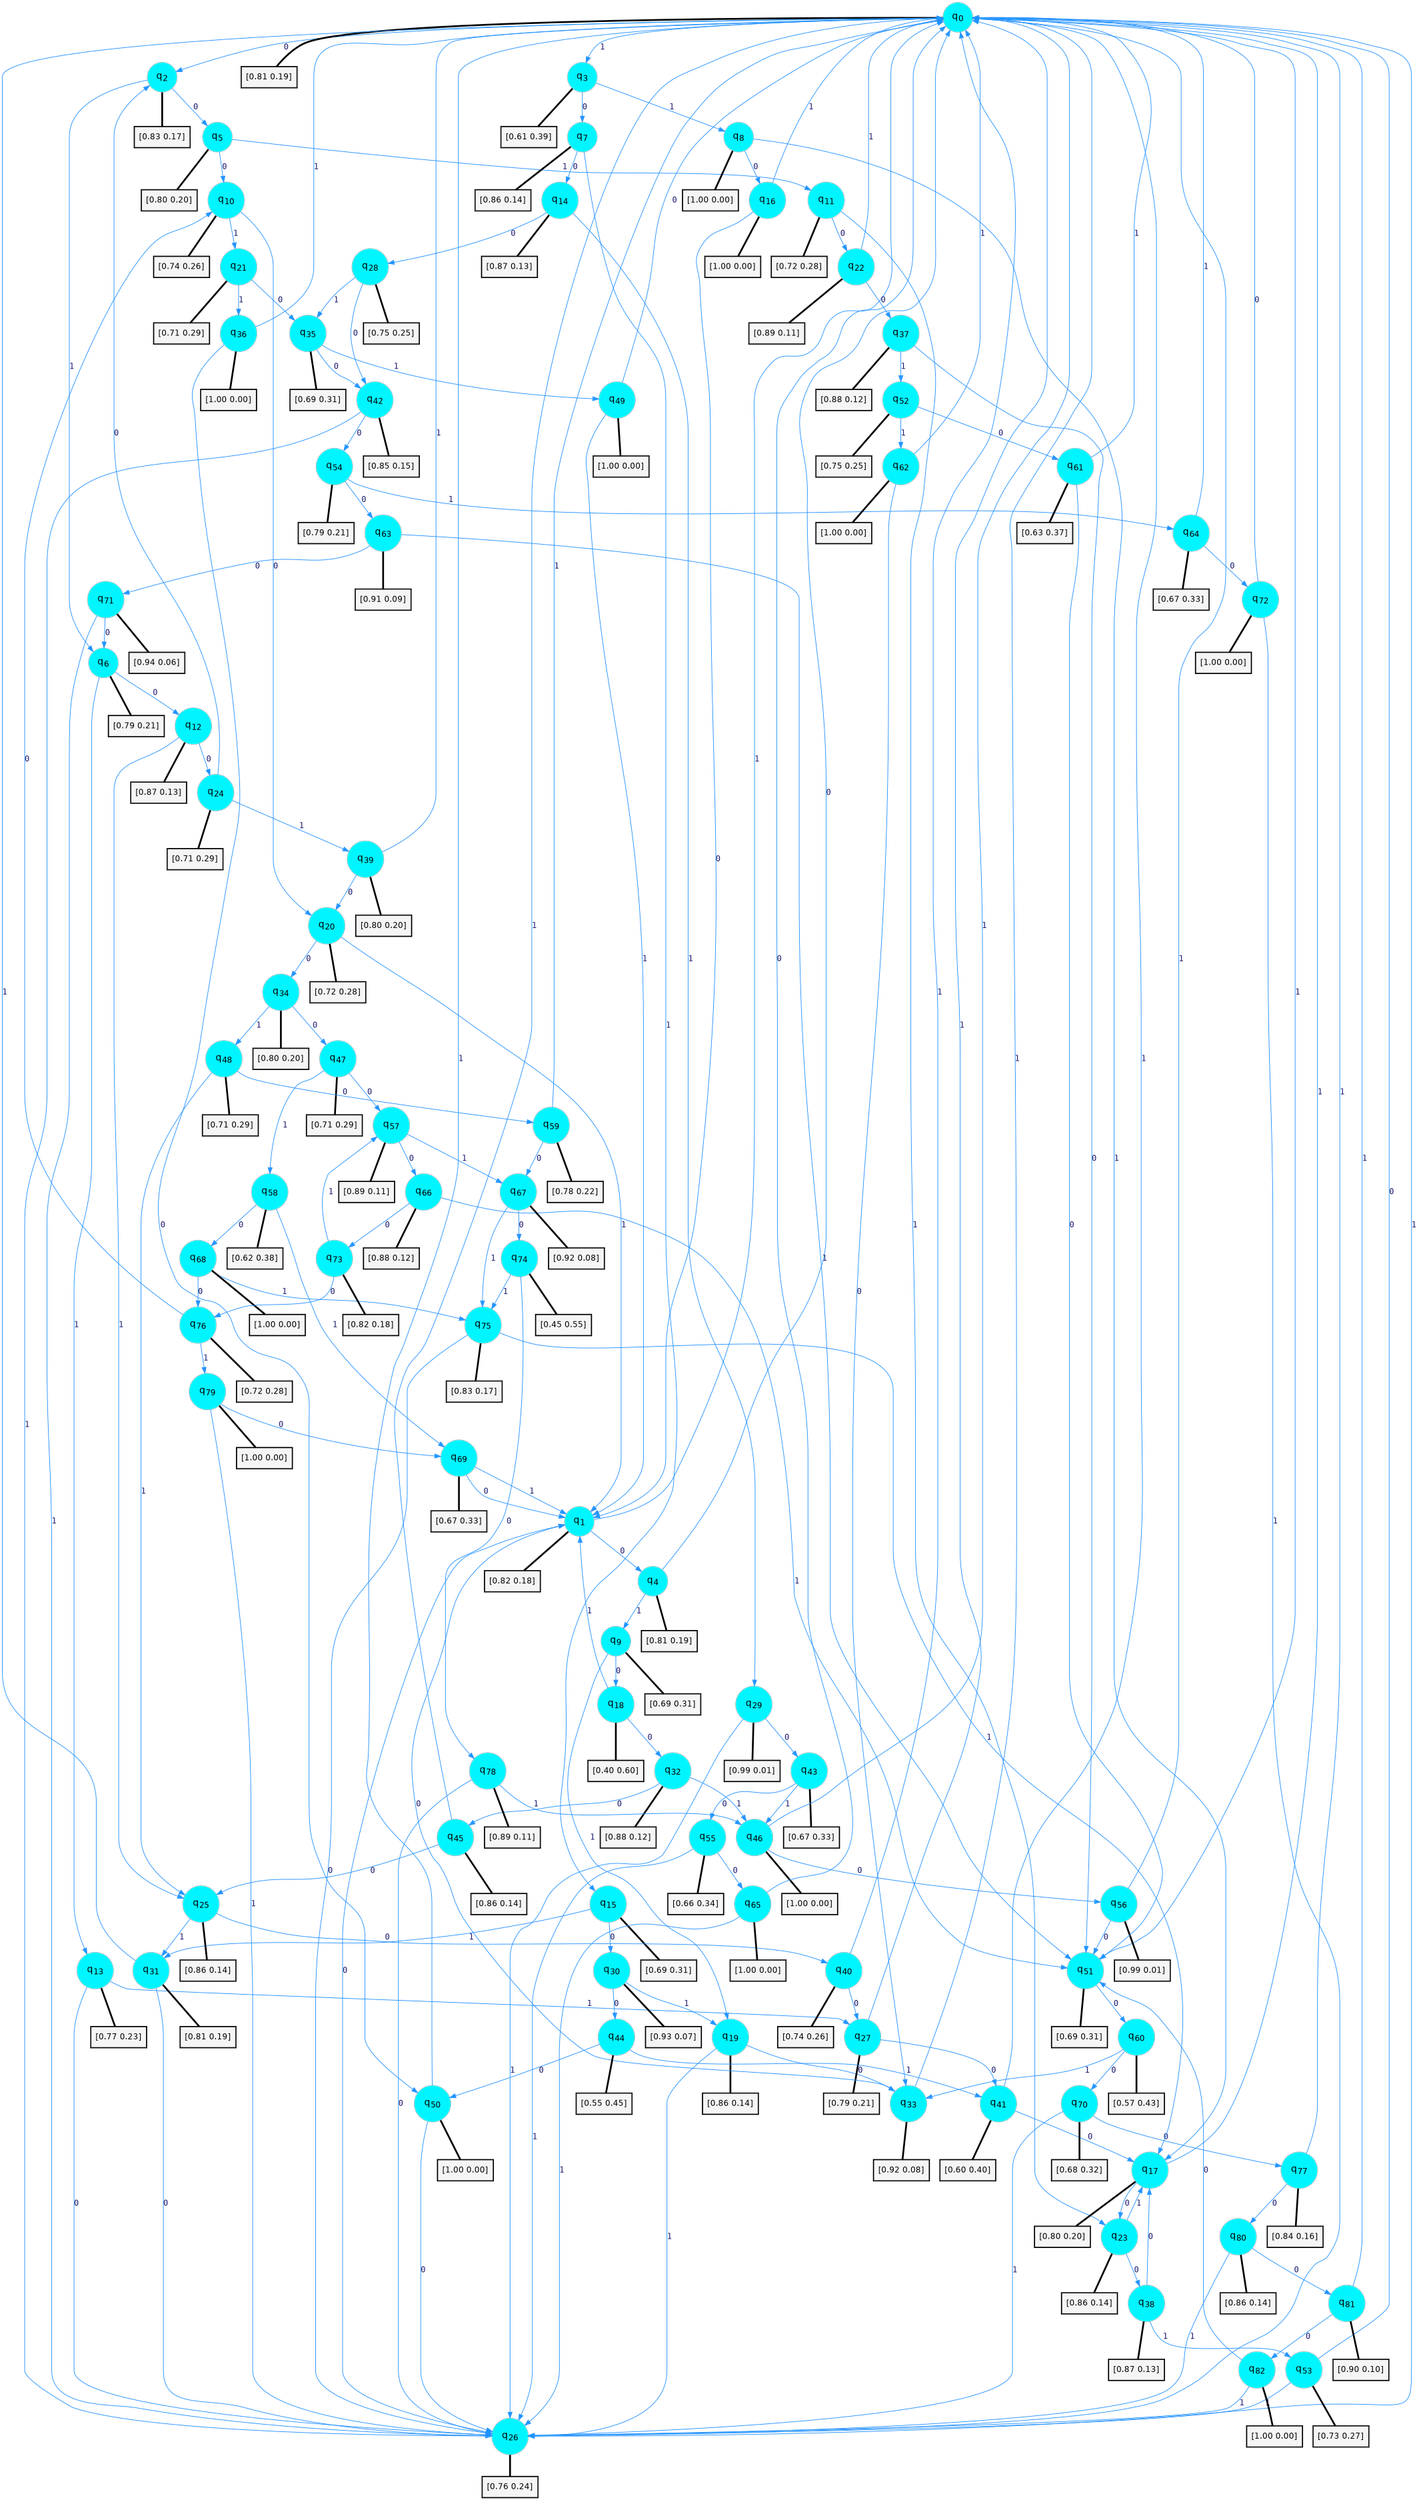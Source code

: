 digraph G {
graph [
bgcolor=transparent, dpi=300, rankdir=TD, size="40,25"];
node [
color=gray, fillcolor=turquoise1, fontcolor=black, fontname=Helvetica, fontsize=16, fontweight=bold, shape=circle, style=filled];
edge [
arrowsize=1, color=dodgerblue1, fontcolor=midnightblue, fontname=courier, fontweight=bold, penwidth=1, style=solid, weight=20];
0[label=<q<SUB>0</SUB>>];
1[label=<q<SUB>1</SUB>>];
2[label=<q<SUB>2</SUB>>];
3[label=<q<SUB>3</SUB>>];
4[label=<q<SUB>4</SUB>>];
5[label=<q<SUB>5</SUB>>];
6[label=<q<SUB>6</SUB>>];
7[label=<q<SUB>7</SUB>>];
8[label=<q<SUB>8</SUB>>];
9[label=<q<SUB>9</SUB>>];
10[label=<q<SUB>10</SUB>>];
11[label=<q<SUB>11</SUB>>];
12[label=<q<SUB>12</SUB>>];
13[label=<q<SUB>13</SUB>>];
14[label=<q<SUB>14</SUB>>];
15[label=<q<SUB>15</SUB>>];
16[label=<q<SUB>16</SUB>>];
17[label=<q<SUB>17</SUB>>];
18[label=<q<SUB>18</SUB>>];
19[label=<q<SUB>19</SUB>>];
20[label=<q<SUB>20</SUB>>];
21[label=<q<SUB>21</SUB>>];
22[label=<q<SUB>22</SUB>>];
23[label=<q<SUB>23</SUB>>];
24[label=<q<SUB>24</SUB>>];
25[label=<q<SUB>25</SUB>>];
26[label=<q<SUB>26</SUB>>];
27[label=<q<SUB>27</SUB>>];
28[label=<q<SUB>28</SUB>>];
29[label=<q<SUB>29</SUB>>];
30[label=<q<SUB>30</SUB>>];
31[label=<q<SUB>31</SUB>>];
32[label=<q<SUB>32</SUB>>];
33[label=<q<SUB>33</SUB>>];
34[label=<q<SUB>34</SUB>>];
35[label=<q<SUB>35</SUB>>];
36[label=<q<SUB>36</SUB>>];
37[label=<q<SUB>37</SUB>>];
38[label=<q<SUB>38</SUB>>];
39[label=<q<SUB>39</SUB>>];
40[label=<q<SUB>40</SUB>>];
41[label=<q<SUB>41</SUB>>];
42[label=<q<SUB>42</SUB>>];
43[label=<q<SUB>43</SUB>>];
44[label=<q<SUB>44</SUB>>];
45[label=<q<SUB>45</SUB>>];
46[label=<q<SUB>46</SUB>>];
47[label=<q<SUB>47</SUB>>];
48[label=<q<SUB>48</SUB>>];
49[label=<q<SUB>49</SUB>>];
50[label=<q<SUB>50</SUB>>];
51[label=<q<SUB>51</SUB>>];
52[label=<q<SUB>52</SUB>>];
53[label=<q<SUB>53</SUB>>];
54[label=<q<SUB>54</SUB>>];
55[label=<q<SUB>55</SUB>>];
56[label=<q<SUB>56</SUB>>];
57[label=<q<SUB>57</SUB>>];
58[label=<q<SUB>58</SUB>>];
59[label=<q<SUB>59</SUB>>];
60[label=<q<SUB>60</SUB>>];
61[label=<q<SUB>61</SUB>>];
62[label=<q<SUB>62</SUB>>];
63[label=<q<SUB>63</SUB>>];
64[label=<q<SUB>64</SUB>>];
65[label=<q<SUB>65</SUB>>];
66[label=<q<SUB>66</SUB>>];
67[label=<q<SUB>67</SUB>>];
68[label=<q<SUB>68</SUB>>];
69[label=<q<SUB>69</SUB>>];
70[label=<q<SUB>70</SUB>>];
71[label=<q<SUB>71</SUB>>];
72[label=<q<SUB>72</SUB>>];
73[label=<q<SUB>73</SUB>>];
74[label=<q<SUB>74</SUB>>];
75[label=<q<SUB>75</SUB>>];
76[label=<q<SUB>76</SUB>>];
77[label=<q<SUB>77</SUB>>];
78[label=<q<SUB>78</SUB>>];
79[label=<q<SUB>79</SUB>>];
80[label=<q<SUB>80</SUB>>];
81[label=<q<SUB>81</SUB>>];
82[label=<q<SUB>82</SUB>>];
83[label="[0.81 0.19]", shape=box,fontcolor=black, fontname=Helvetica, fontsize=14, penwidth=2, fillcolor=whitesmoke,color=black];
84[label="[0.82 0.18]", shape=box,fontcolor=black, fontname=Helvetica, fontsize=14, penwidth=2, fillcolor=whitesmoke,color=black];
85[label="[0.83 0.17]", shape=box,fontcolor=black, fontname=Helvetica, fontsize=14, penwidth=2, fillcolor=whitesmoke,color=black];
86[label="[0.61 0.39]", shape=box,fontcolor=black, fontname=Helvetica, fontsize=14, penwidth=2, fillcolor=whitesmoke,color=black];
87[label="[0.81 0.19]", shape=box,fontcolor=black, fontname=Helvetica, fontsize=14, penwidth=2, fillcolor=whitesmoke,color=black];
88[label="[0.80 0.20]", shape=box,fontcolor=black, fontname=Helvetica, fontsize=14, penwidth=2, fillcolor=whitesmoke,color=black];
89[label="[0.79 0.21]", shape=box,fontcolor=black, fontname=Helvetica, fontsize=14, penwidth=2, fillcolor=whitesmoke,color=black];
90[label="[0.86 0.14]", shape=box,fontcolor=black, fontname=Helvetica, fontsize=14, penwidth=2, fillcolor=whitesmoke,color=black];
91[label="[1.00 0.00]", shape=box,fontcolor=black, fontname=Helvetica, fontsize=14, penwidth=2, fillcolor=whitesmoke,color=black];
92[label="[0.69 0.31]", shape=box,fontcolor=black, fontname=Helvetica, fontsize=14, penwidth=2, fillcolor=whitesmoke,color=black];
93[label="[0.74 0.26]", shape=box,fontcolor=black, fontname=Helvetica, fontsize=14, penwidth=2, fillcolor=whitesmoke,color=black];
94[label="[0.72 0.28]", shape=box,fontcolor=black, fontname=Helvetica, fontsize=14, penwidth=2, fillcolor=whitesmoke,color=black];
95[label="[0.87 0.13]", shape=box,fontcolor=black, fontname=Helvetica, fontsize=14, penwidth=2, fillcolor=whitesmoke,color=black];
96[label="[0.77 0.23]", shape=box,fontcolor=black, fontname=Helvetica, fontsize=14, penwidth=2, fillcolor=whitesmoke,color=black];
97[label="[0.87 0.13]", shape=box,fontcolor=black, fontname=Helvetica, fontsize=14, penwidth=2, fillcolor=whitesmoke,color=black];
98[label="[0.69 0.31]", shape=box,fontcolor=black, fontname=Helvetica, fontsize=14, penwidth=2, fillcolor=whitesmoke,color=black];
99[label="[1.00 0.00]", shape=box,fontcolor=black, fontname=Helvetica, fontsize=14, penwidth=2, fillcolor=whitesmoke,color=black];
100[label="[0.80 0.20]", shape=box,fontcolor=black, fontname=Helvetica, fontsize=14, penwidth=2, fillcolor=whitesmoke,color=black];
101[label="[0.40 0.60]", shape=box,fontcolor=black, fontname=Helvetica, fontsize=14, penwidth=2, fillcolor=whitesmoke,color=black];
102[label="[0.86 0.14]", shape=box,fontcolor=black, fontname=Helvetica, fontsize=14, penwidth=2, fillcolor=whitesmoke,color=black];
103[label="[0.72 0.28]", shape=box,fontcolor=black, fontname=Helvetica, fontsize=14, penwidth=2, fillcolor=whitesmoke,color=black];
104[label="[0.71 0.29]", shape=box,fontcolor=black, fontname=Helvetica, fontsize=14, penwidth=2, fillcolor=whitesmoke,color=black];
105[label="[0.89 0.11]", shape=box,fontcolor=black, fontname=Helvetica, fontsize=14, penwidth=2, fillcolor=whitesmoke,color=black];
106[label="[0.86 0.14]", shape=box,fontcolor=black, fontname=Helvetica, fontsize=14, penwidth=2, fillcolor=whitesmoke,color=black];
107[label="[0.71 0.29]", shape=box,fontcolor=black, fontname=Helvetica, fontsize=14, penwidth=2, fillcolor=whitesmoke,color=black];
108[label="[0.86 0.14]", shape=box,fontcolor=black, fontname=Helvetica, fontsize=14, penwidth=2, fillcolor=whitesmoke,color=black];
109[label="[0.76 0.24]", shape=box,fontcolor=black, fontname=Helvetica, fontsize=14, penwidth=2, fillcolor=whitesmoke,color=black];
110[label="[0.79 0.21]", shape=box,fontcolor=black, fontname=Helvetica, fontsize=14, penwidth=2, fillcolor=whitesmoke,color=black];
111[label="[0.75 0.25]", shape=box,fontcolor=black, fontname=Helvetica, fontsize=14, penwidth=2, fillcolor=whitesmoke,color=black];
112[label="[0.99 0.01]", shape=box,fontcolor=black, fontname=Helvetica, fontsize=14, penwidth=2, fillcolor=whitesmoke,color=black];
113[label="[0.93 0.07]", shape=box,fontcolor=black, fontname=Helvetica, fontsize=14, penwidth=2, fillcolor=whitesmoke,color=black];
114[label="[0.81 0.19]", shape=box,fontcolor=black, fontname=Helvetica, fontsize=14, penwidth=2, fillcolor=whitesmoke,color=black];
115[label="[0.88 0.12]", shape=box,fontcolor=black, fontname=Helvetica, fontsize=14, penwidth=2, fillcolor=whitesmoke,color=black];
116[label="[0.92 0.08]", shape=box,fontcolor=black, fontname=Helvetica, fontsize=14, penwidth=2, fillcolor=whitesmoke,color=black];
117[label="[0.80 0.20]", shape=box,fontcolor=black, fontname=Helvetica, fontsize=14, penwidth=2, fillcolor=whitesmoke,color=black];
118[label="[0.69 0.31]", shape=box,fontcolor=black, fontname=Helvetica, fontsize=14, penwidth=2, fillcolor=whitesmoke,color=black];
119[label="[1.00 0.00]", shape=box,fontcolor=black, fontname=Helvetica, fontsize=14, penwidth=2, fillcolor=whitesmoke,color=black];
120[label="[0.88 0.12]", shape=box,fontcolor=black, fontname=Helvetica, fontsize=14, penwidth=2, fillcolor=whitesmoke,color=black];
121[label="[0.87 0.13]", shape=box,fontcolor=black, fontname=Helvetica, fontsize=14, penwidth=2, fillcolor=whitesmoke,color=black];
122[label="[0.80 0.20]", shape=box,fontcolor=black, fontname=Helvetica, fontsize=14, penwidth=2, fillcolor=whitesmoke,color=black];
123[label="[0.74 0.26]", shape=box,fontcolor=black, fontname=Helvetica, fontsize=14, penwidth=2, fillcolor=whitesmoke,color=black];
124[label="[0.60 0.40]", shape=box,fontcolor=black, fontname=Helvetica, fontsize=14, penwidth=2, fillcolor=whitesmoke,color=black];
125[label="[0.85 0.15]", shape=box,fontcolor=black, fontname=Helvetica, fontsize=14, penwidth=2, fillcolor=whitesmoke,color=black];
126[label="[0.67 0.33]", shape=box,fontcolor=black, fontname=Helvetica, fontsize=14, penwidth=2, fillcolor=whitesmoke,color=black];
127[label="[0.55 0.45]", shape=box,fontcolor=black, fontname=Helvetica, fontsize=14, penwidth=2, fillcolor=whitesmoke,color=black];
128[label="[0.86 0.14]", shape=box,fontcolor=black, fontname=Helvetica, fontsize=14, penwidth=2, fillcolor=whitesmoke,color=black];
129[label="[1.00 0.00]", shape=box,fontcolor=black, fontname=Helvetica, fontsize=14, penwidth=2, fillcolor=whitesmoke,color=black];
130[label="[0.71 0.29]", shape=box,fontcolor=black, fontname=Helvetica, fontsize=14, penwidth=2, fillcolor=whitesmoke,color=black];
131[label="[0.71 0.29]", shape=box,fontcolor=black, fontname=Helvetica, fontsize=14, penwidth=2, fillcolor=whitesmoke,color=black];
132[label="[1.00 0.00]", shape=box,fontcolor=black, fontname=Helvetica, fontsize=14, penwidth=2, fillcolor=whitesmoke,color=black];
133[label="[1.00 0.00]", shape=box,fontcolor=black, fontname=Helvetica, fontsize=14, penwidth=2, fillcolor=whitesmoke,color=black];
134[label="[0.69 0.31]", shape=box,fontcolor=black, fontname=Helvetica, fontsize=14, penwidth=2, fillcolor=whitesmoke,color=black];
135[label="[0.75 0.25]", shape=box,fontcolor=black, fontname=Helvetica, fontsize=14, penwidth=2, fillcolor=whitesmoke,color=black];
136[label="[0.73 0.27]", shape=box,fontcolor=black, fontname=Helvetica, fontsize=14, penwidth=2, fillcolor=whitesmoke,color=black];
137[label="[0.79 0.21]", shape=box,fontcolor=black, fontname=Helvetica, fontsize=14, penwidth=2, fillcolor=whitesmoke,color=black];
138[label="[0.66 0.34]", shape=box,fontcolor=black, fontname=Helvetica, fontsize=14, penwidth=2, fillcolor=whitesmoke,color=black];
139[label="[0.99 0.01]", shape=box,fontcolor=black, fontname=Helvetica, fontsize=14, penwidth=2, fillcolor=whitesmoke,color=black];
140[label="[0.89 0.11]", shape=box,fontcolor=black, fontname=Helvetica, fontsize=14, penwidth=2, fillcolor=whitesmoke,color=black];
141[label="[0.62 0.38]", shape=box,fontcolor=black, fontname=Helvetica, fontsize=14, penwidth=2, fillcolor=whitesmoke,color=black];
142[label="[0.78 0.22]", shape=box,fontcolor=black, fontname=Helvetica, fontsize=14, penwidth=2, fillcolor=whitesmoke,color=black];
143[label="[0.57 0.43]", shape=box,fontcolor=black, fontname=Helvetica, fontsize=14, penwidth=2, fillcolor=whitesmoke,color=black];
144[label="[0.63 0.37]", shape=box,fontcolor=black, fontname=Helvetica, fontsize=14, penwidth=2, fillcolor=whitesmoke,color=black];
145[label="[1.00 0.00]", shape=box,fontcolor=black, fontname=Helvetica, fontsize=14, penwidth=2, fillcolor=whitesmoke,color=black];
146[label="[0.91 0.09]", shape=box,fontcolor=black, fontname=Helvetica, fontsize=14, penwidth=2, fillcolor=whitesmoke,color=black];
147[label="[0.67 0.33]", shape=box,fontcolor=black, fontname=Helvetica, fontsize=14, penwidth=2, fillcolor=whitesmoke,color=black];
148[label="[1.00 0.00]", shape=box,fontcolor=black, fontname=Helvetica, fontsize=14, penwidth=2, fillcolor=whitesmoke,color=black];
149[label="[0.88 0.12]", shape=box,fontcolor=black, fontname=Helvetica, fontsize=14, penwidth=2, fillcolor=whitesmoke,color=black];
150[label="[0.92 0.08]", shape=box,fontcolor=black, fontname=Helvetica, fontsize=14, penwidth=2, fillcolor=whitesmoke,color=black];
151[label="[1.00 0.00]", shape=box,fontcolor=black, fontname=Helvetica, fontsize=14, penwidth=2, fillcolor=whitesmoke,color=black];
152[label="[0.67 0.33]", shape=box,fontcolor=black, fontname=Helvetica, fontsize=14, penwidth=2, fillcolor=whitesmoke,color=black];
153[label="[0.68 0.32]", shape=box,fontcolor=black, fontname=Helvetica, fontsize=14, penwidth=2, fillcolor=whitesmoke,color=black];
154[label="[0.94 0.06]", shape=box,fontcolor=black, fontname=Helvetica, fontsize=14, penwidth=2, fillcolor=whitesmoke,color=black];
155[label="[1.00 0.00]", shape=box,fontcolor=black, fontname=Helvetica, fontsize=14, penwidth=2, fillcolor=whitesmoke,color=black];
156[label="[0.82 0.18]", shape=box,fontcolor=black, fontname=Helvetica, fontsize=14, penwidth=2, fillcolor=whitesmoke,color=black];
157[label="[0.45 0.55]", shape=box,fontcolor=black, fontname=Helvetica, fontsize=14, penwidth=2, fillcolor=whitesmoke,color=black];
158[label="[0.83 0.17]", shape=box,fontcolor=black, fontname=Helvetica, fontsize=14, penwidth=2, fillcolor=whitesmoke,color=black];
159[label="[0.72 0.28]", shape=box,fontcolor=black, fontname=Helvetica, fontsize=14, penwidth=2, fillcolor=whitesmoke,color=black];
160[label="[0.84 0.16]", shape=box,fontcolor=black, fontname=Helvetica, fontsize=14, penwidth=2, fillcolor=whitesmoke,color=black];
161[label="[0.89 0.11]", shape=box,fontcolor=black, fontname=Helvetica, fontsize=14, penwidth=2, fillcolor=whitesmoke,color=black];
162[label="[1.00 0.00]", shape=box,fontcolor=black, fontname=Helvetica, fontsize=14, penwidth=2, fillcolor=whitesmoke,color=black];
163[label="[0.86 0.14]", shape=box,fontcolor=black, fontname=Helvetica, fontsize=14, penwidth=2, fillcolor=whitesmoke,color=black];
164[label="[0.90 0.10]", shape=box,fontcolor=black, fontname=Helvetica, fontsize=14, penwidth=2, fillcolor=whitesmoke,color=black];
165[label="[1.00 0.00]", shape=box,fontcolor=black, fontname=Helvetica, fontsize=14, penwidth=2, fillcolor=whitesmoke,color=black];
0->2 [label=0];
0->3 [label=1];
0->83 [arrowhead=none, penwidth=3,color=black];
1->4 [label=0];
1->0 [label=1];
1->84 [arrowhead=none, penwidth=3,color=black];
2->5 [label=0];
2->6 [label=1];
2->85 [arrowhead=none, penwidth=3,color=black];
3->7 [label=0];
3->8 [label=1];
3->86 [arrowhead=none, penwidth=3,color=black];
4->0 [label=0];
4->9 [label=1];
4->87 [arrowhead=none, penwidth=3,color=black];
5->10 [label=0];
5->11 [label=1];
5->88 [arrowhead=none, penwidth=3,color=black];
6->12 [label=0];
6->13 [label=1];
6->89 [arrowhead=none, penwidth=3,color=black];
7->14 [label=0];
7->15 [label=1];
7->90 [arrowhead=none, penwidth=3,color=black];
8->16 [label=0];
8->17 [label=1];
8->91 [arrowhead=none, penwidth=3,color=black];
9->18 [label=0];
9->19 [label=1];
9->92 [arrowhead=none, penwidth=3,color=black];
10->20 [label=0];
10->21 [label=1];
10->93 [arrowhead=none, penwidth=3,color=black];
11->22 [label=0];
11->23 [label=1];
11->94 [arrowhead=none, penwidth=3,color=black];
12->24 [label=0];
12->25 [label=1];
12->95 [arrowhead=none, penwidth=3,color=black];
13->26 [label=0];
13->27 [label=1];
13->96 [arrowhead=none, penwidth=3,color=black];
14->28 [label=0];
14->29 [label=1];
14->97 [arrowhead=none, penwidth=3,color=black];
15->30 [label=0];
15->31 [label=1];
15->98 [arrowhead=none, penwidth=3,color=black];
16->1 [label=0];
16->0 [label=1];
16->99 [arrowhead=none, penwidth=3,color=black];
17->23 [label=0];
17->0 [label=1];
17->100 [arrowhead=none, penwidth=3,color=black];
18->32 [label=0];
18->1 [label=1];
18->101 [arrowhead=none, penwidth=3,color=black];
19->33 [label=0];
19->26 [label=1];
19->102 [arrowhead=none, penwidth=3,color=black];
20->34 [label=0];
20->1 [label=1];
20->103 [arrowhead=none, penwidth=3,color=black];
21->35 [label=0];
21->36 [label=1];
21->104 [arrowhead=none, penwidth=3,color=black];
22->37 [label=0];
22->0 [label=1];
22->105 [arrowhead=none, penwidth=3,color=black];
23->38 [label=0];
23->17 [label=1];
23->106 [arrowhead=none, penwidth=3,color=black];
24->2 [label=0];
24->39 [label=1];
24->107 [arrowhead=none, penwidth=3,color=black];
25->40 [label=0];
25->31 [label=1];
25->108 [arrowhead=none, penwidth=3,color=black];
26->1 [label=0];
26->0 [label=1];
26->109 [arrowhead=none, penwidth=3,color=black];
27->41 [label=0];
27->0 [label=1];
27->110 [arrowhead=none, penwidth=3,color=black];
28->42 [label=0];
28->35 [label=1];
28->111 [arrowhead=none, penwidth=3,color=black];
29->43 [label=0];
29->26 [label=1];
29->112 [arrowhead=none, penwidth=3,color=black];
30->44 [label=0];
30->19 [label=1];
30->113 [arrowhead=none, penwidth=3,color=black];
31->26 [label=0];
31->0 [label=1];
31->114 [arrowhead=none, penwidth=3,color=black];
32->45 [label=0];
32->46 [label=1];
32->115 [arrowhead=none, penwidth=3,color=black];
33->1 [label=0];
33->0 [label=1];
33->116 [arrowhead=none, penwidth=3,color=black];
34->47 [label=0];
34->48 [label=1];
34->117 [arrowhead=none, penwidth=3,color=black];
35->42 [label=0];
35->49 [label=1];
35->118 [arrowhead=none, penwidth=3,color=black];
36->50 [label=0];
36->0 [label=1];
36->119 [arrowhead=none, penwidth=3,color=black];
37->51 [label=0];
37->52 [label=1];
37->120 [arrowhead=none, penwidth=3,color=black];
38->17 [label=0];
38->53 [label=1];
38->121 [arrowhead=none, penwidth=3,color=black];
39->20 [label=0];
39->0 [label=1];
39->122 [arrowhead=none, penwidth=3,color=black];
40->27 [label=0];
40->0 [label=1];
40->123 [arrowhead=none, penwidth=3,color=black];
41->17 [label=0];
41->0 [label=1];
41->124 [arrowhead=none, penwidth=3,color=black];
42->54 [label=0];
42->26 [label=1];
42->125 [arrowhead=none, penwidth=3,color=black];
43->55 [label=0];
43->46 [label=1];
43->126 [arrowhead=none, penwidth=3,color=black];
44->50 [label=0];
44->41 [label=1];
44->127 [arrowhead=none, penwidth=3,color=black];
45->25 [label=0];
45->0 [label=1];
45->128 [arrowhead=none, penwidth=3,color=black];
46->56 [label=0];
46->0 [label=1];
46->129 [arrowhead=none, penwidth=3,color=black];
47->57 [label=0];
47->58 [label=1];
47->130 [arrowhead=none, penwidth=3,color=black];
48->59 [label=0];
48->25 [label=1];
48->131 [arrowhead=none, penwidth=3,color=black];
49->0 [label=0];
49->1 [label=1];
49->132 [arrowhead=none, penwidth=3,color=black];
50->26 [label=0];
50->0 [label=1];
50->133 [arrowhead=none, penwidth=3,color=black];
51->60 [label=0];
51->0 [label=1];
51->134 [arrowhead=none, penwidth=3,color=black];
52->61 [label=0];
52->62 [label=1];
52->135 [arrowhead=none, penwidth=3,color=black];
53->0 [label=0];
53->26 [label=1];
53->136 [arrowhead=none, penwidth=3,color=black];
54->63 [label=0];
54->64 [label=1];
54->137 [arrowhead=none, penwidth=3,color=black];
55->65 [label=0];
55->26 [label=1];
55->138 [arrowhead=none, penwidth=3,color=black];
56->51 [label=0];
56->0 [label=1];
56->139 [arrowhead=none, penwidth=3,color=black];
57->66 [label=0];
57->67 [label=1];
57->140 [arrowhead=none, penwidth=3,color=black];
58->68 [label=0];
58->69 [label=1];
58->141 [arrowhead=none, penwidth=3,color=black];
59->67 [label=0];
59->0 [label=1];
59->142 [arrowhead=none, penwidth=3,color=black];
60->70 [label=0];
60->33 [label=1];
60->143 [arrowhead=none, penwidth=3,color=black];
61->51 [label=0];
61->0 [label=1];
61->144 [arrowhead=none, penwidth=3,color=black];
62->33 [label=0];
62->0 [label=1];
62->145 [arrowhead=none, penwidth=3,color=black];
63->71 [label=0];
63->51 [label=1];
63->146 [arrowhead=none, penwidth=3,color=black];
64->72 [label=0];
64->0 [label=1];
64->147 [arrowhead=none, penwidth=3,color=black];
65->0 [label=0];
65->26 [label=1];
65->148 [arrowhead=none, penwidth=3,color=black];
66->73 [label=0];
66->51 [label=1];
66->149 [arrowhead=none, penwidth=3,color=black];
67->74 [label=0];
67->75 [label=1];
67->150 [arrowhead=none, penwidth=3,color=black];
68->76 [label=0];
68->75 [label=1];
68->151 [arrowhead=none, penwidth=3,color=black];
69->1 [label=0];
69->1 [label=1];
69->152 [arrowhead=none, penwidth=3,color=black];
70->77 [label=0];
70->26 [label=1];
70->153 [arrowhead=none, penwidth=3,color=black];
71->6 [label=0];
71->26 [label=1];
71->154 [arrowhead=none, penwidth=3,color=black];
72->0 [label=0];
72->26 [label=1];
72->155 [arrowhead=none, penwidth=3,color=black];
73->76 [label=0];
73->57 [label=1];
73->156 [arrowhead=none, penwidth=3,color=black];
74->78 [label=0];
74->75 [label=1];
74->157 [arrowhead=none, penwidth=3,color=black];
75->26 [label=0];
75->17 [label=1];
75->158 [arrowhead=none, penwidth=3,color=black];
76->10 [label=0];
76->79 [label=1];
76->159 [arrowhead=none, penwidth=3,color=black];
77->80 [label=0];
77->0 [label=1];
77->160 [arrowhead=none, penwidth=3,color=black];
78->26 [label=0];
78->46 [label=1];
78->161 [arrowhead=none, penwidth=3,color=black];
79->69 [label=0];
79->26 [label=1];
79->162 [arrowhead=none, penwidth=3,color=black];
80->81 [label=0];
80->26 [label=1];
80->163 [arrowhead=none, penwidth=3,color=black];
81->82 [label=0];
81->0 [label=1];
81->164 [arrowhead=none, penwidth=3,color=black];
82->51 [label=0];
82->26 [label=1];
82->165 [arrowhead=none, penwidth=3,color=black];
}
